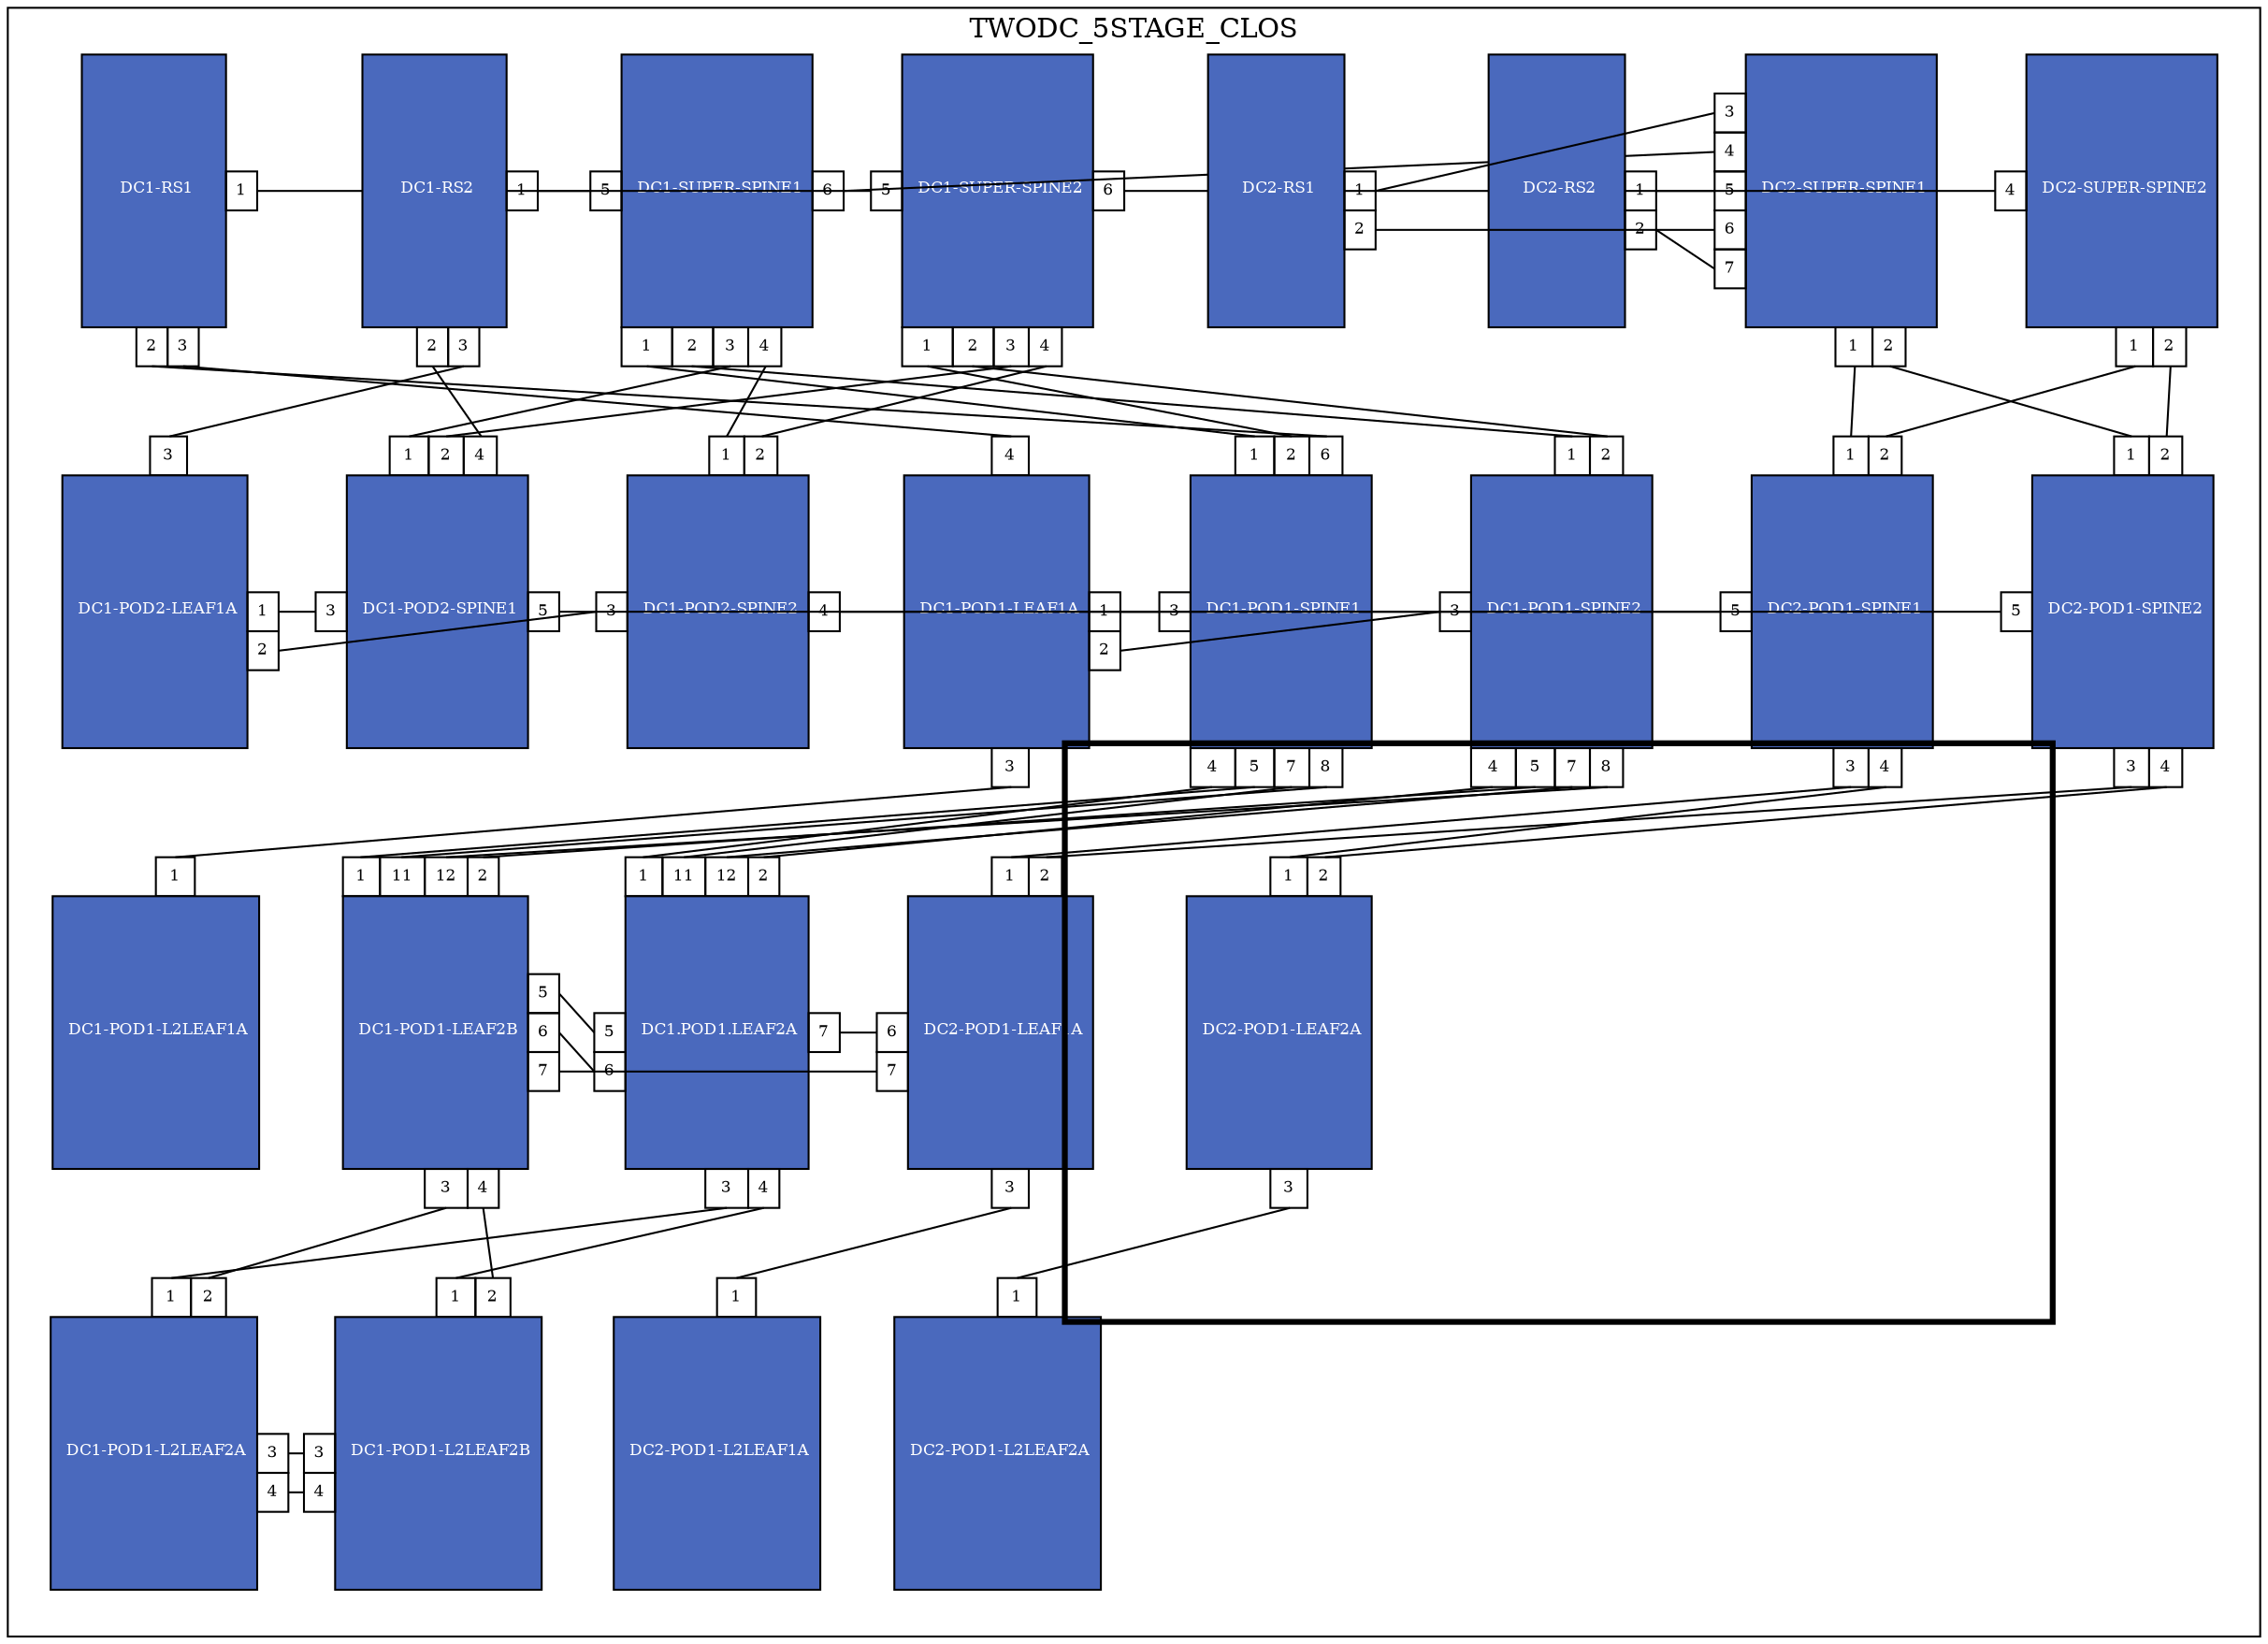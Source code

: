 graph parent {
	graph [splines=false]
	node [fontsize=" 8pt" shape=plaintext]
	edge [center=true concentrate=true fontname=arial fontsize=6 labelfloat=false minlen=2]
	layout=neato rank=same
	ranksep=0.7
	subgraph cluster_child_TWODC_5STAGE_CLOS {
		label=TWODC_5STAGE_CLOS
		labelloc=t
		ranksep=0.7
		subgraph cluster_child_DC1 {
			label=DC1
			labelloc=t
			{
				rank=same
				"DC1-RS1" [label=<<TABLE BORDER="0" CELLBORDER="1" CELLSPACING="0" CELLPADDING="4"> <TR> <TD HEIGHT="20" WIDTH="14" BORDER="0" ></TD> <TD HEIGHT="20" WIDTH="14" BORDER="0" ></TD> <TD HEIGHT="20" WIDTH="14" BORDER="0" ></TD> <TD HEIGHT="20" WIDTH="14" BORDER="0" ></TD> <TD HEIGHT="20" WIDTH="14" BORDER="0" ></TD> <TD HEIGHT="20" WIDTH="14" BORDER="0" ></TD> <TD HEIGHT="20" WIDTH="14" BORDER="0" ></TD> </TR> <TR><TD HEIGHT="20" WIDTH="14"  BORDER="0" ></TD><TD BGCOLOR="#4a69bd" COLSPAN="5" ROWSPAN="7"> <FONT COLOR="#ffffff">DC1-RS1</FONT></TD><TD HEIGHT="20" WIDTH="14"  BORDER="0" > </TD></TR> <TR><TD HEIGHT="20" WIDTH="14" BORDER="0" ></TD> <TD HEIGHT="20" WIDTH="14" BORDER="0" ></TD></TR> <TR><TD HEIGHT="20" WIDTH="14" BORDER="0" ></TD> <TD HEIGHT="20" WIDTH="14" BORDER="0" ></TD></TR> <TR><TD HEIGHT="20" WIDTH="14" BORDER="0" ></TD> <TD HEIGHT="20" WIDTH="14" PORT="1">1</TD></TR> <TR><TD HEIGHT="20" WIDTH="14" BORDER="0" ></TD> <TD HEIGHT="20" WIDTH="14" BORDER="0" ></TD></TR> <TR><TD HEIGHT="20" WIDTH="14" BORDER="0" ></TD> <TD HEIGHT="20" WIDTH="14" BORDER="0" ></TD></TR> <TR><TD HEIGHT="20" WIDTH="14"  BORDER="0"></TD><TD HEIGHT="20" WIDTH="14" BORDER="0"></TD></TR> <TR> <TD HEIGHT="20" WIDTH="14" BORDER="0" ></TD> <TD HEIGHT="20" WIDTH="14" BORDER="0" ></TD> <TD HEIGHT="20" WIDTH="14" BORDER="0" ></TD> <TD HEIGHT="20" WIDTH="14" PORT="2">2</TD> <TD HEIGHT="20" WIDTH="14" PORT="3">3</TD> <TD HEIGHT="20" WIDTH="14" BORDER="0" ></TD> <TD HEIGHT="20" WIDTH="14" BORDER="0" ></TD> </TR> </TABLE>> pos="-7,4.5!"]
				"DC1-RS2" [label=<<TABLE BORDER="0" CELLBORDER="1" CELLSPACING="0" CELLPADDING="4"> <TR> <TD HEIGHT="20" WIDTH="14" BORDER="0" ></TD> <TD HEIGHT="20" WIDTH="14" BORDER="0" ></TD> <TD HEIGHT="20" WIDTH="14" BORDER="0" ></TD> <TD HEIGHT="20" WIDTH="14" BORDER="0" ></TD> <TD HEIGHT="20" WIDTH="14" BORDER="0" ></TD> <TD HEIGHT="20" WIDTH="14" BORDER="0" ></TD> <TD HEIGHT="20" WIDTH="14" BORDER="0" ></TD> </TR> <TR><TD HEIGHT="20" WIDTH="14"  BORDER="0" ></TD><TD BGCOLOR="#4a69bd" COLSPAN="5" ROWSPAN="7"> <FONT COLOR="#ffffff">DC1-RS2</FONT></TD><TD HEIGHT="20" WIDTH="14"  BORDER="0" > </TD></TR> <TR><TD HEIGHT="20" WIDTH="14" BORDER="0" ></TD> <TD HEIGHT="20" WIDTH="14" BORDER="0" ></TD></TR> <TR><TD HEIGHT="20" WIDTH="14" BORDER="0" ></TD> <TD HEIGHT="20" WIDTH="14" BORDER="0" ></TD></TR> <TR><TD HEIGHT="20" WIDTH="14" BORDER="0" ></TD> <TD HEIGHT="20" WIDTH="14" PORT="1">1</TD></TR> <TR><TD HEIGHT="20" WIDTH="14" BORDER="0" ></TD> <TD HEIGHT="20" WIDTH="14" BORDER="0" ></TD></TR> <TR><TD HEIGHT="20" WIDTH="14" BORDER="0" ></TD> <TD HEIGHT="20" WIDTH="14" BORDER="0" ></TD></TR> <TR><TD HEIGHT="20" WIDTH="14"  BORDER="0"></TD><TD HEIGHT="20" WIDTH="14" BORDER="0"></TD></TR> <TR> <TD HEIGHT="20" WIDTH="14" BORDER="0" ></TD> <TD HEIGHT="20" WIDTH="14" BORDER="0" ></TD> <TD HEIGHT="20" WIDTH="14" BORDER="0" ></TD> <TD HEIGHT="20" WIDTH="14" PORT="2">2</TD> <TD HEIGHT="20" WIDTH="14" PORT="3">3</TD> <TD HEIGHT="20" WIDTH="14" BORDER="0" ></TD> <TD HEIGHT="20" WIDTH="14" BORDER="0" ></TD> </TR> </TABLE>> pos="-5,4.5!"]
				"DC1-SUPER-SPINE1" [label=<<TABLE BORDER="0" CELLBORDER="1" CELLSPACING="0" CELLPADDING="4"> <TR> <TD HEIGHT="20" WIDTH="14" BORDER="0" ></TD> <TD HEIGHT="20" WIDTH="14" BORDER="0" ></TD> <TD HEIGHT="20" WIDTH="14" BORDER="0" ></TD> <TD HEIGHT="20" WIDTH="14" BORDER="0" ></TD> <TD HEIGHT="20" WIDTH="14" BORDER="0" ></TD> <TD HEIGHT="20" WIDTH="14" BORDER="0" ></TD> <TD HEIGHT="20" WIDTH="14" BORDER="0" ></TD> </TR> <TR><TD HEIGHT="20" WIDTH="14"  BORDER="0" ></TD><TD BGCOLOR="#4a69bd" COLSPAN="5" ROWSPAN="7"> <FONT COLOR="#ffffff">DC1-SUPER-SPINE1</FONT></TD><TD HEIGHT="20" WIDTH="14"  BORDER="0" > </TD></TR> <TR><TD HEIGHT="20" WIDTH="14" BORDER="0" ></TD> <TD HEIGHT="20" WIDTH="14" BORDER="0" ></TD></TR> <TR><TD HEIGHT="20" WIDTH="14" BORDER="0" ></TD> <TD HEIGHT="20" WIDTH="14" BORDER="0" ></TD></TR> <TR><TD HEIGHT="20" WIDTH="14" PORT="5">5</TD> <TD HEIGHT="20" WIDTH="14" PORT="6">6</TD></TR> <TR><TD HEIGHT="20" WIDTH="14" BORDER="0" ></TD> <TD HEIGHT="20" WIDTH="14" BORDER="0" ></TD></TR> <TR><TD HEIGHT="20" WIDTH="14" BORDER="0" ></TD> <TD HEIGHT="20" WIDTH="14" BORDER="0" ></TD></TR> <TR><TD HEIGHT="20" WIDTH="14"  BORDER="0"></TD><TD HEIGHT="20" WIDTH="14" BORDER="0"></TD></TR> <TR> <TD HEIGHT="20" WIDTH="14" BORDER="0" ></TD> <TD HEIGHT="20" WIDTH="14" PORT="1">1</TD> <TD HEIGHT="20" WIDTH="14" PORT="2">2</TD> <TD HEIGHT="20" WIDTH="14" PORT="3">3</TD> <TD HEIGHT="20" WIDTH="14" PORT="4">4</TD> <TD HEIGHT="20" WIDTH="14" BORDER="0" ></TD> <TD HEIGHT="20" WIDTH="14" BORDER="0" ></TD> </TR> </TABLE>> pos="-3,4.5!"]
				"DC1-SUPER-SPINE2" [label=<<TABLE BORDER="0" CELLBORDER="1" CELLSPACING="0" CELLPADDING="4"> <TR> <TD HEIGHT="20" WIDTH="14" BORDER="0" ></TD> <TD HEIGHT="20" WIDTH="14" BORDER="0" ></TD> <TD HEIGHT="20" WIDTH="14" BORDER="0" ></TD> <TD HEIGHT="20" WIDTH="14" BORDER="0" ></TD> <TD HEIGHT="20" WIDTH="14" BORDER="0" ></TD> <TD HEIGHT="20" WIDTH="14" BORDER="0" ></TD> <TD HEIGHT="20" WIDTH="14" BORDER="0" ></TD> </TR> <TR><TD HEIGHT="20" WIDTH="14"  BORDER="0" ></TD><TD BGCOLOR="#4a69bd" COLSPAN="5" ROWSPAN="7"> <FONT COLOR="#ffffff">DC1-SUPER-SPINE2</FONT></TD><TD HEIGHT="20" WIDTH="14"  BORDER="0" > </TD></TR> <TR><TD HEIGHT="20" WIDTH="14" BORDER="0" ></TD> <TD HEIGHT="20" WIDTH="14" BORDER="0" ></TD></TR> <TR><TD HEIGHT="20" WIDTH="14" BORDER="0" ></TD> <TD HEIGHT="20" WIDTH="14" BORDER="0" ></TD></TR> <TR><TD HEIGHT="20" WIDTH="14" PORT="5">5</TD> <TD HEIGHT="20" WIDTH="14" PORT="6">6</TD></TR> <TR><TD HEIGHT="20" WIDTH="14" BORDER="0" ></TD> <TD HEIGHT="20" WIDTH="14" BORDER="0" ></TD></TR> <TR><TD HEIGHT="20" WIDTH="14" BORDER="0" ></TD> <TD HEIGHT="20" WIDTH="14" BORDER="0" ></TD></TR> <TR><TD HEIGHT="20" WIDTH="14"  BORDER="0"></TD><TD HEIGHT="20" WIDTH="14" BORDER="0"></TD></TR> <TR> <TD HEIGHT="20" WIDTH="14" BORDER="0" ></TD> <TD HEIGHT="20" WIDTH="14" PORT="1">1</TD> <TD HEIGHT="20" WIDTH="14" PORT="2">2</TD> <TD HEIGHT="20" WIDTH="14" PORT="3">3</TD> <TD HEIGHT="20" WIDTH="14" PORT="4">4</TD> <TD HEIGHT="20" WIDTH="14" BORDER="0" ></TD> <TD HEIGHT="20" WIDTH="14" BORDER="0" ></TD> </TR> </TABLE>> pos="-1,4.5!"]
			}
			ranksep=0.7
			subgraph cluster_child_DC1_POD2 {
				label=DC1_POD2
				labelloc=t
				{
					rank=same
					"DC1-POD2-LEAF1A" [label=<<TABLE BORDER="0" CELLBORDER="1" CELLSPACING="0" CELLPADDING="4"> <TR> <TD HEIGHT="20" WIDTH="14" BORDER="0" ></TD> <TD HEIGHT="20" WIDTH="14" BORDER="0" ></TD> <TD HEIGHT="20" WIDTH="14" BORDER="0" ></TD> <TD HEIGHT="20" WIDTH="14" PORT="3">3</TD> <TD HEIGHT="20" WIDTH="14" BORDER="0" ></TD> <TD HEIGHT="20" WIDTH="14" BORDER="0" ></TD> <TD HEIGHT="20" WIDTH="14" BORDER="0" ></TD> </TR> <TR><TD HEIGHT="20" WIDTH="14"  BORDER="0" ></TD><TD BGCOLOR="#4a69bd" COLSPAN="5" ROWSPAN="7"> <FONT COLOR="#ffffff">DC1-POD2-LEAF1A</FONT></TD><TD HEIGHT="20" WIDTH="14"  BORDER="0" > </TD></TR> <TR><TD HEIGHT="20" WIDTH="14" BORDER="0" ></TD> <TD HEIGHT="20" WIDTH="14" BORDER="0" ></TD></TR> <TR><TD HEIGHT="20" WIDTH="14" BORDER="0" ></TD> <TD HEIGHT="20" WIDTH="14" BORDER="0" ></TD></TR> <TR><TD HEIGHT="20" WIDTH="14" BORDER="0" ></TD> <TD HEIGHT="20" WIDTH="14" PORT="1">1</TD></TR> <TR><TD HEIGHT="20" WIDTH="14" BORDER="0" ></TD> <TD HEIGHT="20" WIDTH="14" PORT="2">2</TD></TR> <TR><TD HEIGHT="20" WIDTH="14" BORDER="0" ></TD> <TD HEIGHT="20" WIDTH="14" BORDER="0" ></TD></TR> <TR><TD HEIGHT="20" WIDTH="14"  BORDER="0"></TD><TD HEIGHT="20" WIDTH="14" BORDER="0"></TD></TR> <TR> <TD HEIGHT="20" WIDTH="14" BORDER="0" ></TD> <TD HEIGHT="20" WIDTH="14" BORDER="0" ></TD> <TD HEIGHT="20" WIDTH="14" BORDER="0" ></TD> <TD HEIGHT="20" WIDTH="14" BORDER="0" ></TD> <TD HEIGHT="20" WIDTH="14" BORDER="0" ></TD> <TD HEIGHT="20" WIDTH="14" BORDER="0" ></TD> <TD HEIGHT="20" WIDTH="14" BORDER="0" ></TD> </TR> </TABLE>> pos="-7,1.5!"]
					"DC1-POD2-SPINE1" [label=<<TABLE BORDER="0" CELLBORDER="1" CELLSPACING="0" CELLPADDING="4"> <TR> <TD HEIGHT="20" WIDTH="14" BORDER="0" ></TD> <TD HEIGHT="20" WIDTH="14" BORDER="0" ></TD> <TD HEIGHT="20" WIDTH="14" PORT="1">1</TD> <TD HEIGHT="20" WIDTH="14" PORT="2">2</TD> <TD HEIGHT="20" WIDTH="14" PORT="4">4</TD> <TD HEIGHT="20" WIDTH="14" BORDER="0" ></TD> <TD HEIGHT="20" WIDTH="14" BORDER="0" ></TD> </TR> <TR><TD HEIGHT="20" WIDTH="14"  BORDER="0" ></TD><TD BGCOLOR="#4a69bd" COLSPAN="5" ROWSPAN="7"> <FONT COLOR="#ffffff">DC1-POD2-SPINE1</FONT></TD><TD HEIGHT="20" WIDTH="14"  BORDER="0" > </TD></TR> <TR><TD HEIGHT="20" WIDTH="14" BORDER="0" ></TD> <TD HEIGHT="20" WIDTH="14" BORDER="0" ></TD></TR> <TR><TD HEIGHT="20" WIDTH="14" BORDER="0" ></TD> <TD HEIGHT="20" WIDTH="14" BORDER="0" ></TD></TR> <TR><TD HEIGHT="20" WIDTH="14" PORT="3">3</TD> <TD HEIGHT="20" WIDTH="14" PORT="5">5</TD></TR> <TR><TD HEIGHT="20" WIDTH="14" BORDER="0" ></TD> <TD HEIGHT="20" WIDTH="14" BORDER="0" ></TD></TR> <TR><TD HEIGHT="20" WIDTH="14" BORDER="0" ></TD> <TD HEIGHT="20" WIDTH="14" BORDER="0" ></TD></TR> <TR><TD HEIGHT="20" WIDTH="14"  BORDER="0"></TD><TD HEIGHT="20" WIDTH="14" BORDER="0"></TD></TR> <TR> <TD HEIGHT="20" WIDTH="14" BORDER="0" ></TD> <TD HEIGHT="20" WIDTH="14" BORDER="0" ></TD> <TD HEIGHT="20" WIDTH="14" BORDER="0" ></TD> <TD HEIGHT="20" WIDTH="14" BORDER="0" ></TD> <TD HEIGHT="20" WIDTH="14" BORDER="0" ></TD> <TD HEIGHT="20" WIDTH="14" BORDER="0" ></TD> <TD HEIGHT="20" WIDTH="14" BORDER="0" ></TD> </TR> </TABLE>> pos="-5,1.5!"]
					"DC1-POD2-SPINE2" [label=<<TABLE BORDER="0" CELLBORDER="1" CELLSPACING="0" CELLPADDING="4"> <TR> <TD HEIGHT="20" WIDTH="14" BORDER="0" ></TD> <TD HEIGHT="20" WIDTH="14" BORDER="0" ></TD> <TD HEIGHT="20" WIDTH="14" BORDER="0" ></TD> <TD HEIGHT="20" WIDTH="14" PORT="1">1</TD> <TD HEIGHT="20" WIDTH="14" PORT="2">2</TD> <TD HEIGHT="20" WIDTH="14" BORDER="0" ></TD> <TD HEIGHT="20" WIDTH="14" BORDER="0" ></TD> </TR> <TR><TD HEIGHT="20" WIDTH="14"  BORDER="0" ></TD><TD BGCOLOR="#4a69bd" COLSPAN="5" ROWSPAN="7"> <FONT COLOR="#ffffff">DC1-POD2-SPINE2</FONT></TD><TD HEIGHT="20" WIDTH="14"  BORDER="0" > </TD></TR> <TR><TD HEIGHT="20" WIDTH="14" BORDER="0" ></TD> <TD HEIGHT="20" WIDTH="14" BORDER="0" ></TD></TR> <TR><TD HEIGHT="20" WIDTH="14" BORDER="0" ></TD> <TD HEIGHT="20" WIDTH="14" BORDER="0" ></TD></TR> <TR><TD HEIGHT="20" WIDTH="14" PORT="3">3</TD> <TD HEIGHT="20" WIDTH="14" PORT="4">4</TD></TR> <TR><TD HEIGHT="20" WIDTH="14" BORDER="0" ></TD> <TD HEIGHT="20" WIDTH="14" BORDER="0" ></TD></TR> <TR><TD HEIGHT="20" WIDTH="14" BORDER="0" ></TD> <TD HEIGHT="20" WIDTH="14" BORDER="0" ></TD></TR> <TR><TD HEIGHT="20" WIDTH="14"  BORDER="0"></TD><TD HEIGHT="20" WIDTH="14" BORDER="0"></TD></TR> <TR> <TD HEIGHT="20" WIDTH="14" BORDER="0" ></TD> <TD HEIGHT="20" WIDTH="14" BORDER="0" ></TD> <TD HEIGHT="20" WIDTH="14" BORDER="0" ></TD> <TD HEIGHT="20" WIDTH="14" BORDER="0" ></TD> <TD HEIGHT="20" WIDTH="14" BORDER="0" ></TD> <TD HEIGHT="20" WIDTH="14" BORDER="0" ></TD> <TD HEIGHT="20" WIDTH="14" BORDER="0" ></TD> </TR> </TABLE>> pos="-3,1.5!"]
				}
			}
			ranksep=0.7
			subgraph cluster_child_DC1_POD1 {
				label=DC1_POD1
				labelloc=t
				{
					rank=same
					"DC1-POD1-LEAF1A" [label=<<TABLE BORDER="0" CELLBORDER="1" CELLSPACING="0" CELLPADDING="4"> <TR> <TD HEIGHT="20" WIDTH="14" BORDER="0" ></TD> <TD HEIGHT="20" WIDTH="14" BORDER="0" ></TD> <TD HEIGHT="20" WIDTH="14" BORDER="0" ></TD> <TD HEIGHT="20" WIDTH="14" PORT="4">4</TD> <TD HEIGHT="20" WIDTH="14" BORDER="0" ></TD> <TD HEIGHT="20" WIDTH="14" BORDER="0" ></TD> <TD HEIGHT="20" WIDTH="14" BORDER="0" ></TD> </TR> <TR><TD HEIGHT="20" WIDTH="14"  BORDER="0" ></TD><TD BGCOLOR="#4a69bd" COLSPAN="5" ROWSPAN="7"> <FONT COLOR="#ffffff">DC1-POD1-LEAF1A</FONT></TD><TD HEIGHT="20" WIDTH="14"  BORDER="0" > </TD></TR> <TR><TD HEIGHT="20" WIDTH="14" BORDER="0" ></TD> <TD HEIGHT="20" WIDTH="14" BORDER="0" ></TD></TR> <TR><TD HEIGHT="20" WIDTH="14" BORDER="0" ></TD> <TD HEIGHT="20" WIDTH="14" BORDER="0" ></TD></TR> <TR><TD HEIGHT="20" WIDTH="14" BORDER="0" ></TD> <TD HEIGHT="20" WIDTH="14" PORT="1">1</TD></TR> <TR><TD HEIGHT="20" WIDTH="14" BORDER="0" ></TD> <TD HEIGHT="20" WIDTH="14" PORT="2">2</TD></TR> <TR><TD HEIGHT="20" WIDTH="14" BORDER="0" ></TD> <TD HEIGHT="20" WIDTH="14" BORDER="0" ></TD></TR> <TR><TD HEIGHT="20" WIDTH="14"  BORDER="0"></TD><TD HEIGHT="20" WIDTH="14" BORDER="0"></TD></TR> <TR> <TD HEIGHT="20" WIDTH="14" BORDER="0" ></TD> <TD HEIGHT="20" WIDTH="14" BORDER="0" ></TD> <TD HEIGHT="20" WIDTH="14" BORDER="0" ></TD> <TD HEIGHT="20" WIDTH="14" PORT="3">3</TD> <TD HEIGHT="20" WIDTH="14" BORDER="0" ></TD> <TD HEIGHT="20" WIDTH="14" BORDER="0" ></TD> <TD HEIGHT="20" WIDTH="14" BORDER="0" ></TD> </TR> </TABLE>> pos="-1,1.5!"]
					"DC1-POD1-SPINE1" [label=<<TABLE BORDER="0" CELLBORDER="1" CELLSPACING="0" CELLPADDING="4"> <TR> <TD HEIGHT="20" WIDTH="14" BORDER="0" ></TD> <TD HEIGHT="20" WIDTH="14" BORDER="0" ></TD> <TD HEIGHT="20" WIDTH="14" PORT="1">1</TD> <TD HEIGHT="20" WIDTH="14" PORT="2">2</TD> <TD HEIGHT="20" WIDTH="14" PORT="6">6</TD> <TD HEIGHT="20" WIDTH="14" BORDER="0" ></TD> <TD HEIGHT="20" WIDTH="14" BORDER="0" ></TD> </TR> <TR><TD HEIGHT="20" WIDTH="14"  BORDER="0" ></TD><TD BGCOLOR="#4a69bd" COLSPAN="5" ROWSPAN="7"> <FONT COLOR="#ffffff">DC1-POD1-SPINE1</FONT></TD><TD HEIGHT="20" WIDTH="14"  BORDER="0" > </TD></TR> <TR><TD HEIGHT="20" WIDTH="14" BORDER="0" ></TD> <TD HEIGHT="20" WIDTH="14" BORDER="0" ></TD></TR> <TR><TD HEIGHT="20" WIDTH="14" BORDER="0" ></TD> <TD HEIGHT="20" WIDTH="14" BORDER="0" ></TD></TR> <TR><TD HEIGHT="20" WIDTH="14" PORT="3">3</TD> <TD HEIGHT="20" WIDTH="14" BORDER="0" ></TD></TR> <TR><TD HEIGHT="20" WIDTH="14" BORDER="0" ></TD> <TD HEIGHT="20" WIDTH="14" BORDER="0" ></TD></TR> <TR><TD HEIGHT="20" WIDTH="14" BORDER="0" ></TD> <TD HEIGHT="20" WIDTH="14" BORDER="0" ></TD></TR> <TR><TD HEIGHT="20" WIDTH="14"  BORDER="0"></TD><TD HEIGHT="20" WIDTH="14" BORDER="0"></TD></TR> <TR> <TD HEIGHT="20" WIDTH="14" BORDER="0" ></TD> <TD HEIGHT="20" WIDTH="14" PORT="4">4</TD> <TD HEIGHT="20" WIDTH="14" PORT="5">5</TD> <TD HEIGHT="20" WIDTH="14" PORT="7">7</TD> <TD HEIGHT="20" WIDTH="14" PORT="8">8</TD> <TD HEIGHT="20" WIDTH="14" BORDER="0" ></TD> <TD HEIGHT="20" WIDTH="14" BORDER="0" ></TD> </TR> </TABLE>> pos="1,1.5!"]
					"DC1-POD1-SPINE2" [label=<<TABLE BORDER="0" CELLBORDER="1" CELLSPACING="0" CELLPADDING="4"> <TR> <TD HEIGHT="20" WIDTH="14" BORDER="0" ></TD> <TD HEIGHT="20" WIDTH="14" BORDER="0" ></TD> <TD HEIGHT="20" WIDTH="14" BORDER="0" ></TD> <TD HEIGHT="20" WIDTH="14" PORT="1">1</TD> <TD HEIGHT="20" WIDTH="14" PORT="2">2</TD> <TD HEIGHT="20" WIDTH="14" BORDER="0" ></TD> <TD HEIGHT="20" WIDTH="14" BORDER="0" ></TD> </TR> <TR><TD HEIGHT="20" WIDTH="14"  BORDER="0" ></TD><TD BGCOLOR="#4a69bd" COLSPAN="5" ROWSPAN="7"> <FONT COLOR="#ffffff">DC1-POD1-SPINE2</FONT></TD><TD HEIGHT="20" WIDTH="14"  BORDER="0" > </TD></TR> <TR><TD HEIGHT="20" WIDTH="14" BORDER="0" ></TD> <TD HEIGHT="20" WIDTH="14" BORDER="0" ></TD></TR> <TR><TD HEIGHT="20" WIDTH="14" BORDER="0" ></TD> <TD HEIGHT="20" WIDTH="14" BORDER="0" ></TD></TR> <TR><TD HEIGHT="20" WIDTH="14" PORT="3">3</TD> <TD HEIGHT="20" WIDTH="14" BORDER="0" ></TD></TR> <TR><TD HEIGHT="20" WIDTH="14" BORDER="0" ></TD> <TD HEIGHT="20" WIDTH="14" BORDER="0" ></TD></TR> <TR><TD HEIGHT="20" WIDTH="14" BORDER="0" ></TD> <TD HEIGHT="20" WIDTH="14" BORDER="0" ></TD></TR> <TR><TD HEIGHT="20" WIDTH="14"  BORDER="0"></TD><TD HEIGHT="20" WIDTH="14" BORDER="0"></TD></TR> <TR> <TD HEIGHT="20" WIDTH="14" BORDER="0" ></TD> <TD HEIGHT="20" WIDTH="14" PORT="4">4</TD> <TD HEIGHT="20" WIDTH="14" PORT="5">5</TD> <TD HEIGHT="20" WIDTH="14" PORT="7">7</TD> <TD HEIGHT="20" WIDTH="14" PORT="8">8</TD> <TD HEIGHT="20" WIDTH="14" BORDER="0" ></TD> <TD HEIGHT="20" WIDTH="14" BORDER="0" ></TD> </TR> </TABLE>> pos="3,1.5!"]
				}
				{
					rank=same
					"DC1-POD1-L2LEAF1A" [label=<<TABLE BORDER="0" CELLBORDER="1" CELLSPACING="0" CELLPADDING="4"> <TR> <TD HEIGHT="20" WIDTH="14" BORDER="0" ></TD> <TD HEIGHT="20" WIDTH="14" BORDER="0" ></TD> <TD HEIGHT="20" WIDTH="14" BORDER="0" ></TD> <TD HEIGHT="20" WIDTH="14" PORT="1">1</TD> <TD HEIGHT="20" WIDTH="14" BORDER="0" ></TD> <TD HEIGHT="20" WIDTH="14" BORDER="0" ></TD> <TD HEIGHT="20" WIDTH="14" BORDER="0" ></TD> </TR> <TR><TD HEIGHT="20" WIDTH="14" BORDER="0" ></TD><TD BGCOLOR="#4a69bd" COLSPAN="5" ROWSPAN="7"> <FONT COLOR="#ffffff">DC1-POD1-L2LEAF1A</FONT></TD><TD HEIGHT="20" WIDTH="14"  BORDER="0" ></TD></TR> <TR><TD HEIGHT="20" WIDTH="14" BORDER="0" ></TD><TD HEIGHT="20" WIDTH="14" BORDER="0" ></TD> </TR> <TR><TD HEIGHT="20" WIDTH="14" BORDER="0" ></TD><TD HEIGHT="20" WIDTH="14" BORDER="0" ></TD> </TR> <TR><TD HEIGHT="20" WIDTH="14" BORDER="0" ></TD><TD HEIGHT="20" WIDTH="14" BORDER="0" ></TD> </TR> <TR><TD HEIGHT="20" WIDTH="14" BORDER="0" ></TD><TD HEIGHT="20" WIDTH="14" BORDER="0" ></TD> </TR> <TR><TD HEIGHT="20" WIDTH="14" BORDER="0" ></TD><TD HEIGHT="20" WIDTH="14" BORDER="0" ></TD> </TR> <TR><TD HEIGHT="20" WIDTH="14" BORDER="0" ></TD><TD HEIGHT="20" WIDTH="14" BORDER="0" ></TD> </TR> <TR> <TD HEIGHT="20" WIDTH="14" BORDER="0" ></TD> <TD HEIGHT="20" WIDTH="14" BORDER="0" ></TD> <TD HEIGHT="20" WIDTH="14" BORDER="0" ></TD> <TD HEIGHT="20" WIDTH="14" BORDER="0" ></TD> <TD HEIGHT="20" WIDTH="14" BORDER="0" ></TD> <TD HEIGHT="20" WIDTH="14" BORDER="0" ></TD> <TD HEIGHT="20" WIDTH="14" BORDER="0" ></TD> </TR> </TABLE>> pos="-7,-1.5!"]
					"DC1-POD1-LEAF2B" [label=<<TABLE BORDER="0" CELLBORDER="1" CELLSPACING="0" CELLPADDING="4"> <TR> <TD HEIGHT="20" WIDTH="14" BORDER="0" ></TD> <TD HEIGHT="20" WIDTH="14" PORT="1">1</TD> <TD HEIGHT="20" WIDTH="14" PORT="11">11</TD> <TD HEIGHT="20" WIDTH="14" PORT="12">12</TD> <TD HEIGHT="20" WIDTH="14" PORT="2">2</TD> <TD HEIGHT="20" WIDTH="14" BORDER="0" ></TD> <TD HEIGHT="20" WIDTH="14" BORDER="0" ></TD> </TR> <TR><TD HEIGHT="20" WIDTH="14"  BORDER="0" ></TD><TD BGCOLOR="#4a69bd" COLSPAN="5" ROWSPAN="7"> <FONT COLOR="#ffffff">DC1-POD1-LEAF2B</FONT></TD><TD HEIGHT="20" WIDTH="14"  BORDER="0" > </TD></TR> <TR><TD HEIGHT="20" WIDTH="14" BORDER="0" ></TD> <TD HEIGHT="20" WIDTH="14" BORDER="0" ></TD></TR> <TR><TD HEIGHT="20" WIDTH="14" BORDER="0" ></TD> <TD HEIGHT="20" WIDTH="14" PORT="5">5</TD></TR> <TR><TD HEIGHT="20" WIDTH="14" BORDER="0" ></TD> <TD HEIGHT="20" WIDTH="14" PORT="6">6</TD></TR> <TR><TD HEIGHT="20" WIDTH="14" BORDER="0" ></TD> <TD HEIGHT="20" WIDTH="14" PORT="7">7</TD></TR> <TR><TD HEIGHT="20" WIDTH="14" BORDER="0" ></TD> <TD HEIGHT="20" WIDTH="14" BORDER="0" ></TD></TR> <TR><TD HEIGHT="20" WIDTH="14"  BORDER="0"></TD><TD HEIGHT="20" WIDTH="14" BORDER="0"></TD></TR> <TR> <TD HEIGHT="20" WIDTH="14" BORDER="0" ></TD> <TD HEIGHT="20" WIDTH="14" BORDER="0" ></TD> <TD HEIGHT="20" WIDTH="14" BORDER="0" ></TD> <TD HEIGHT="20" WIDTH="14" PORT="3">3</TD> <TD HEIGHT="20" WIDTH="14" PORT="4">4</TD> <TD HEIGHT="20" WIDTH="14" BORDER="0" ></TD> <TD HEIGHT="20" WIDTH="14" BORDER="0" ></TD> </TR> </TABLE>> pos="-5,-1.5!"]
					"DC1.POD1.LEAF2A" [label=<<TABLE BORDER="0" CELLBORDER="1" CELLSPACING="0" CELLPADDING="4"> <TR> <TD HEIGHT="20" WIDTH="14" BORDER="0" ></TD> <TD HEIGHT="20" WIDTH="14" PORT="1">1</TD> <TD HEIGHT="20" WIDTH="14" PORT="11">11</TD> <TD HEIGHT="20" WIDTH="14" PORT="12">12</TD> <TD HEIGHT="20" WIDTH="14" PORT="2">2</TD> <TD HEIGHT="20" WIDTH="14" BORDER="0" ></TD> <TD HEIGHT="20" WIDTH="14" BORDER="0" ></TD> </TR> <TR><TD HEIGHT="20" WIDTH="14"  BORDER="0" ></TD><TD BGCOLOR="#4a69bd" COLSPAN="5" ROWSPAN="7"> <FONT COLOR="#ffffff">DC1.POD1.LEAF2A</FONT></TD><TD HEIGHT="20" WIDTH="14"  BORDER="0" > </TD></TR> <TR><TD HEIGHT="20" WIDTH="14" BORDER="0" ></TD> <TD HEIGHT="20" WIDTH="14" BORDER="0" ></TD></TR> <TR><TD HEIGHT="20" WIDTH="14" BORDER="0" ></TD> <TD HEIGHT="20" WIDTH="14" BORDER="0" ></TD></TR> <TR><TD HEIGHT="20" WIDTH="14" PORT="5">5</TD> <TD HEIGHT="20" WIDTH="14" PORT="7">7</TD></TR> <TR><TD HEIGHT="20" WIDTH="14" PORT="6">6</TD> <TD HEIGHT="20" WIDTH="14" BORDER="0" ></TD></TR> <TR><TD HEIGHT="20" WIDTH="14" BORDER="0" ></TD> <TD HEIGHT="20" WIDTH="14" BORDER="0" ></TD></TR> <TR><TD HEIGHT="20" WIDTH="14"  BORDER="0"></TD><TD HEIGHT="20" WIDTH="14" BORDER="0"></TD></TR> <TR> <TD HEIGHT="20" WIDTH="14" BORDER="0" ></TD> <TD HEIGHT="20" WIDTH="14" BORDER="0" ></TD> <TD HEIGHT="20" WIDTH="14" BORDER="0" ></TD> <TD HEIGHT="20" WIDTH="14" PORT="3">3</TD> <TD HEIGHT="20" WIDTH="14" PORT="4">4</TD> <TD HEIGHT="20" WIDTH="14" BORDER="0" ></TD> <TD HEIGHT="20" WIDTH="14" BORDER="0" ></TD> </TR> </TABLE>> pos="-3,-1.5!"]
				}
				{
					rank=same
					"DC1-POD1-L2LEAF2A" [label=<<TABLE BORDER="0" CELLBORDER="1" CELLSPACING="0" CELLPADDING="4"> <TR> <TD HEIGHT="20" WIDTH="14" BORDER="0" ></TD> <TD HEIGHT="20" WIDTH="14" BORDER="0" ></TD> <TD HEIGHT="20" WIDTH="14" BORDER="0" ></TD> <TD HEIGHT="20" WIDTH="14" PORT="1">1</TD> <TD HEIGHT="20" WIDTH="14" PORT="2">2</TD> <TD HEIGHT="20" WIDTH="14" BORDER="0" ></TD> <TD HEIGHT="20" WIDTH="14" BORDER="0" ></TD> </TR> <TR><TD HEIGHT="20" WIDTH="14"  BORDER="0" ></TD><TD BGCOLOR="#4a69bd" COLSPAN="5" ROWSPAN="7"> <FONT COLOR="#ffffff">DC1-POD1-L2LEAF2A</FONT></TD><TD HEIGHT="20" WIDTH="14"  BORDER="0" > </TD></TR> <TR><TD HEIGHT="20" WIDTH="14" BORDER="0" ></TD> <TD HEIGHT="20" WIDTH="14" BORDER="0" ></TD></TR> <TR><TD HEIGHT="20" WIDTH="14" BORDER="0" ></TD> <TD HEIGHT="20" WIDTH="14" BORDER="0" ></TD></TR> <TR><TD HEIGHT="20" WIDTH="14" BORDER="0" ></TD> <TD HEIGHT="20" WIDTH="14" PORT="3">3</TD></TR> <TR><TD HEIGHT="20" WIDTH="14" BORDER="0" ></TD> <TD HEIGHT="20" WIDTH="14" PORT="4">4</TD></TR> <TR><TD HEIGHT="20" WIDTH="14" BORDER="0" ></TD> <TD HEIGHT="20" WIDTH="14" BORDER="0" ></TD></TR> <TR><TD HEIGHT="20" WIDTH="14"  BORDER="0"></TD><TD HEIGHT="20" WIDTH="14" BORDER="0"></TD></TR> <TR> <TD HEIGHT="20" WIDTH="14" BORDER="0" ></TD> <TD HEIGHT="20" WIDTH="14" BORDER="0" ></TD> <TD HEIGHT="20" WIDTH="14" BORDER="0" ></TD> <TD HEIGHT="20" WIDTH="14" BORDER="0" ></TD> <TD HEIGHT="20" WIDTH="14" BORDER="0" ></TD> <TD HEIGHT="20" WIDTH="14" BORDER="0" ></TD> <TD HEIGHT="20" WIDTH="14" BORDER="0" ></TD> </TR> </TABLE>> pos="-7,-4.5!"]
					"DC1-POD1-L2LEAF2B" [label=<<TABLE BORDER="0" CELLBORDER="1" CELLSPACING="0" CELLPADDING="4"> <TR> <TD HEIGHT="20" WIDTH="14" BORDER="0" ></TD> <TD HEIGHT="20" WIDTH="14" BORDER="0" ></TD> <TD HEIGHT="20" WIDTH="14" BORDER="0" ></TD> <TD HEIGHT="20" WIDTH="14" PORT="1">1</TD> <TD HEIGHT="20" WIDTH="14" PORT="2">2</TD> <TD HEIGHT="20" WIDTH="14" BORDER="0" ></TD> <TD HEIGHT="20" WIDTH="14" BORDER="0" ></TD> </TR> <TR><TD HEIGHT="20" WIDTH="14"  BORDER="0" ></TD><TD BGCOLOR="#4a69bd" COLSPAN="5" ROWSPAN="7"> <FONT COLOR="#ffffff">DC1-POD1-L2LEAF2B</FONT></TD><TD HEIGHT="20" WIDTH="14"  BORDER="0" > </TD></TR> <TR><TD HEIGHT="20" WIDTH="14" BORDER="0" ></TD> <TD HEIGHT="20" WIDTH="14" BORDER="0" ></TD></TR> <TR><TD HEIGHT="20" WIDTH="14" BORDER="0" ></TD> <TD HEIGHT="20" WIDTH="14" BORDER="0" ></TD></TR> <TR><TD HEIGHT="20" WIDTH="14" PORT="3">3</TD> <TD HEIGHT="20" WIDTH="14" BORDER="0" ></TD></TR> <TR><TD HEIGHT="20" WIDTH="14" PORT="4">4</TD> <TD HEIGHT="20" WIDTH="14" BORDER="0" ></TD></TR> <TR><TD HEIGHT="20" WIDTH="14" BORDER="0" ></TD> <TD HEIGHT="20" WIDTH="14" BORDER="0" ></TD></TR> <TR><TD HEIGHT="20" WIDTH="14"  BORDER="0"></TD><TD HEIGHT="20" WIDTH="14" BORDER="0"></TD></TR> <TR> <TD HEIGHT="20" WIDTH="14" BORDER="0" ></TD> <TD HEIGHT="20" WIDTH="14" BORDER="0" ></TD> <TD HEIGHT="20" WIDTH="14" BORDER="0" ></TD> <TD HEIGHT="20" WIDTH="14" BORDER="0" ></TD> <TD HEIGHT="20" WIDTH="14" BORDER="0" ></TD> <TD HEIGHT="20" WIDTH="14" BORDER="0" ></TD> <TD HEIGHT="20" WIDTH="14" BORDER="0" ></TD> </TR> </TABLE>> pos="-5,-4.5!"]
				}
			}
		}
		ranksep=0.7
		subgraph cluster_child_DC2 {
			label=DC2
			labelloc=t
			{
				rank=same
				"DC2-RS1" [label=<<TABLE BORDER="0" CELLBORDER="1" CELLSPACING="0" CELLPADDING="4"> <TR> <TD HEIGHT="20" WIDTH="14" BORDER="0" ></TD> <TD HEIGHT="20" WIDTH="14" BORDER="0" ></TD> <TD HEIGHT="20" WIDTH="14" BORDER="0" ></TD> <TD HEIGHT="20" WIDTH="14" BORDER="0" ></TD> <TD HEIGHT="20" WIDTH="14" BORDER="0" ></TD> <TD HEIGHT="20" WIDTH="14" BORDER="0" ></TD> <TD HEIGHT="20" WIDTH="14" BORDER="0" ></TD> </TR> <TR><TD HEIGHT="20" WIDTH="14"  BORDER="0" ></TD><TD BGCOLOR="#4a69bd" COLSPAN="5" ROWSPAN="7"> <FONT COLOR="#ffffff">DC2-RS1</FONT></TD><TD HEIGHT="20" WIDTH="14"  BORDER="0" > </TD></TR> <TR><TD HEIGHT="20" WIDTH="14" BORDER="0" ></TD> <TD HEIGHT="20" WIDTH="14" BORDER="0" ></TD></TR> <TR><TD HEIGHT="20" WIDTH="14" BORDER="0" ></TD> <TD HEIGHT="20" WIDTH="14" BORDER="0" ></TD></TR> <TR><TD HEIGHT="20" WIDTH="14" BORDER="0" ></TD> <TD HEIGHT="20" WIDTH="14" PORT="1">1</TD></TR> <TR><TD HEIGHT="20" WIDTH="14" BORDER="0" ></TD> <TD HEIGHT="20" WIDTH="14" PORT="2">2</TD></TR> <TR><TD HEIGHT="20" WIDTH="14" BORDER="0" ></TD> <TD HEIGHT="20" WIDTH="14" BORDER="0" ></TD></TR> <TR><TD HEIGHT="20" WIDTH="14"  BORDER="0"></TD><TD HEIGHT="20" WIDTH="14" BORDER="0"></TD></TR> <TR> <TD HEIGHT="20" WIDTH="14" BORDER="0" ></TD> <TD HEIGHT="20" WIDTH="14" BORDER="0" ></TD> <TD HEIGHT="20" WIDTH="14" BORDER="0" ></TD> <TD HEIGHT="20" WIDTH="14" BORDER="0" ></TD> <TD HEIGHT="20" WIDTH="14" BORDER="0" ></TD> <TD HEIGHT="20" WIDTH="14" BORDER="0" ></TD> <TD HEIGHT="20" WIDTH="14" BORDER="0" ></TD> </TR> </TABLE>> pos="1,4.5!"]
				"DC2-RS2" [label=<<TABLE BORDER="0" CELLBORDER="1" CELLSPACING="0" CELLPADDING="4"> <TR> <TD HEIGHT="20" WIDTH="14" BORDER="0" ></TD> <TD HEIGHT="20" WIDTH="14" BORDER="0" ></TD> <TD HEIGHT="20" WIDTH="14" BORDER="0" ></TD> <TD HEIGHT="20" WIDTH="14" BORDER="0" ></TD> <TD HEIGHT="20" WIDTH="14" BORDER="0" ></TD> <TD HEIGHT="20" WIDTH="14" BORDER="0" ></TD> <TD HEIGHT="20" WIDTH="14" BORDER="0" ></TD> </TR> <TR><TD HEIGHT="20" WIDTH="14"  BORDER="0" ></TD><TD BGCOLOR="#4a69bd" COLSPAN="5" ROWSPAN="7"> <FONT COLOR="#ffffff">DC2-RS2</FONT></TD><TD HEIGHT="20" WIDTH="14"  BORDER="0" > </TD></TR> <TR><TD HEIGHT="20" WIDTH="14" BORDER="0" ></TD> <TD HEIGHT="20" WIDTH="14" BORDER="0" ></TD></TR> <TR><TD HEIGHT="20" WIDTH="14" BORDER="0" ></TD> <TD HEIGHT="20" WIDTH="14" BORDER="0" ></TD></TR> <TR><TD HEIGHT="20" WIDTH="14" BORDER="0" ></TD> <TD HEIGHT="20" WIDTH="14" PORT="1">1</TD></TR> <TR><TD HEIGHT="20" WIDTH="14" BORDER="0" ></TD> <TD HEIGHT="20" WIDTH="14" PORT="2">2</TD></TR> <TR><TD HEIGHT="20" WIDTH="14" BORDER="0" ></TD> <TD HEIGHT="20" WIDTH="14" BORDER="0" ></TD></TR> <TR><TD HEIGHT="20" WIDTH="14"  BORDER="0"></TD><TD HEIGHT="20" WIDTH="14" BORDER="0"></TD></TR> <TR> <TD HEIGHT="20" WIDTH="14" BORDER="0" ></TD> <TD HEIGHT="20" WIDTH="14" BORDER="0" ></TD> <TD HEIGHT="20" WIDTH="14" BORDER="0" ></TD> <TD HEIGHT="20" WIDTH="14" BORDER="0" ></TD> <TD HEIGHT="20" WIDTH="14" BORDER="0" ></TD> <TD HEIGHT="20" WIDTH="14" BORDER="0" ></TD> <TD HEIGHT="20" WIDTH="14" BORDER="0" ></TD> </TR> </TABLE>> pos="3,4.5!"]
				"DC2-SUPER-SPINE1" [label=<<TABLE BORDER="0" CELLBORDER="1" CELLSPACING="0" CELLPADDING="4"> <TR> <TD HEIGHT="20" WIDTH="14" BORDER="0" ></TD> <TD HEIGHT="20" WIDTH="14" BORDER="0" ></TD> <TD HEIGHT="20" WIDTH="14" BORDER="0" ></TD> <TD HEIGHT="20" WIDTH="14" BORDER="0" ></TD> <TD HEIGHT="20" WIDTH="14" BORDER="0" ></TD> <TD HEIGHT="20" WIDTH="14" BORDER="0" ></TD> <TD HEIGHT="20" WIDTH="14" BORDER="0" ></TD> </TR> <TR><TD HEIGHT="20" WIDTH="14"  BORDER="0" ></TD><TD BGCOLOR="#4a69bd" COLSPAN="5" ROWSPAN="7"> <FONT COLOR="#ffffff">DC2-SUPER-SPINE1</FONT></TD><TD HEIGHT="20" WIDTH="14"  BORDER="0" > </TD></TR> <TR><TD HEIGHT="20" WIDTH="14" PORT="3">3</TD> <TD HEIGHT="20" WIDTH="14" BORDER="0" ></TD></TR> <TR><TD HEIGHT="20" WIDTH="14" PORT="4">4</TD> <TD HEIGHT="20" WIDTH="14" BORDER="0" ></TD></TR> <TR><TD HEIGHT="20" WIDTH="14" PORT="5">5</TD> <TD HEIGHT="20" WIDTH="14" BORDER="0" ></TD></TR> <TR><TD HEIGHT="20" WIDTH="14" PORT="6">6</TD> <TD HEIGHT="20" WIDTH="14" BORDER="0" ></TD></TR> <TR><TD HEIGHT="20" WIDTH="14" PORT="7">7</TD> <TD HEIGHT="20" WIDTH="14" BORDER="0" ></TD></TR> <TR><TD HEIGHT="20" WIDTH="14"  BORDER="0"></TD><TD HEIGHT="20" WIDTH="14" BORDER="0"></TD></TR> <TR> <TD HEIGHT="20" WIDTH="14" BORDER="0" ></TD> <TD HEIGHT="20" WIDTH="14" BORDER="0" ></TD> <TD HEIGHT="20" WIDTH="14" BORDER="0" ></TD> <TD HEIGHT="20" WIDTH="14" PORT="1">1</TD> <TD HEIGHT="20" WIDTH="14" PORT="2">2</TD> <TD HEIGHT="20" WIDTH="14" BORDER="0" ></TD> <TD HEIGHT="20" WIDTH="14" BORDER="0" ></TD> </TR> </TABLE>> pos="5,4.5!"]
				"DC2-SUPER-SPINE2" [label=<<TABLE BORDER="0" CELLBORDER="1" CELLSPACING="0" CELLPADDING="4"> <TR> <TD HEIGHT="20" WIDTH="14" BORDER="0" ></TD> <TD HEIGHT="20" WIDTH="14" BORDER="0" ></TD> <TD HEIGHT="20" WIDTH="14" BORDER="0" ></TD> <TD HEIGHT="20" WIDTH="14" BORDER="0" ></TD> <TD HEIGHT="20" WIDTH="14" BORDER="0" ></TD> <TD HEIGHT="20" WIDTH="14" BORDER="0" ></TD> <TD HEIGHT="20" WIDTH="14" BORDER="0" ></TD> </TR> <TR><TD HEIGHT="20" WIDTH="14"  BORDER="0" ></TD><TD BGCOLOR="#4a69bd" COLSPAN="5" ROWSPAN="7"> <FONT COLOR="#ffffff">DC2-SUPER-SPINE2</FONT></TD><TD HEIGHT="20" WIDTH="14"  BORDER="0" > </TD></TR> <TR><TD HEIGHT="20" WIDTH="14" BORDER="0" ></TD> <TD HEIGHT="20" WIDTH="14" BORDER="0" ></TD></TR> <TR><TD HEIGHT="20" WIDTH="14" BORDER="0" ></TD> <TD HEIGHT="20" WIDTH="14" BORDER="0" ></TD></TR> <TR><TD HEIGHT="20" WIDTH="14" PORT="4">4</TD> <TD HEIGHT="20" WIDTH="14" BORDER="0" ></TD></TR> <TR><TD HEIGHT="20" WIDTH="14" BORDER="0" ></TD> <TD HEIGHT="20" WIDTH="14" BORDER="0" ></TD></TR> <TR><TD HEIGHT="20" WIDTH="14" BORDER="0" ></TD> <TD HEIGHT="20" WIDTH="14" BORDER="0" ></TD></TR> <TR><TD HEIGHT="20" WIDTH="14"  BORDER="0"></TD><TD HEIGHT="20" WIDTH="14" BORDER="0"></TD></TR> <TR> <TD HEIGHT="20" WIDTH="14" BORDER="0" ></TD> <TD HEIGHT="20" WIDTH="14" BORDER="0" ></TD> <TD HEIGHT="20" WIDTH="14" BORDER="0" ></TD> <TD HEIGHT="20" WIDTH="14" PORT="1">1</TD> <TD HEIGHT="20" WIDTH="14" PORT="2">2</TD> <TD HEIGHT="20" WIDTH="14" BORDER="0" ></TD> <TD HEIGHT="20" WIDTH="14" BORDER="0" ></TD> </TR> </TABLE>> pos="7,4.5!"]
			}
			ranksep=0.7
			subgraph cluster_child_DC2_POD1 {
				label=DC2_POD1
				labelloc=t
				{
					rank=same
					"DC2-POD1-SPINE1" [label=<<TABLE BORDER="0" CELLBORDER="1" CELLSPACING="0" CELLPADDING="4"> <TR> <TD HEIGHT="20" WIDTH="14" BORDER="0" ></TD> <TD HEIGHT="20" WIDTH="14" BORDER="0" ></TD> <TD HEIGHT="20" WIDTH="14" BORDER="0" ></TD> <TD HEIGHT="20" WIDTH="14" PORT="1">1</TD> <TD HEIGHT="20" WIDTH="14" PORT="2">2</TD> <TD HEIGHT="20" WIDTH="14" BORDER="0" ></TD> <TD HEIGHT="20" WIDTH="14" BORDER="0" ></TD> </TR> <TR><TD HEIGHT="20" WIDTH="14"  BORDER="0" ></TD><TD BGCOLOR="#4a69bd" COLSPAN="5" ROWSPAN="7"> <FONT COLOR="#ffffff">DC2-POD1-SPINE1</FONT></TD><TD HEIGHT="20" WIDTH="14"  BORDER="0" > </TD></TR> <TR><TD HEIGHT="20" WIDTH="14" BORDER="0" ></TD> <TD HEIGHT="20" WIDTH="14" BORDER="0" ></TD></TR> <TR><TD HEIGHT="20" WIDTH="14" BORDER="0" ></TD> <TD HEIGHT="20" WIDTH="14" BORDER="0" ></TD></TR> <TR><TD HEIGHT="20" WIDTH="14" PORT="5">5</TD> <TD HEIGHT="20" WIDTH="14" BORDER="0" ></TD></TR> <TR><TD HEIGHT="20" WIDTH="14" BORDER="0" ></TD> <TD HEIGHT="20" WIDTH="14" BORDER="0" ></TD></TR> <TR><TD HEIGHT="20" WIDTH="14" BORDER="0" ></TD> <TD HEIGHT="20" WIDTH="14" BORDER="0" ></TD></TR> <TR><TD HEIGHT="20" WIDTH="14"  BORDER="0"></TD><TD HEIGHT="20" WIDTH="14" BORDER="0"></TD></TR> <TR> <TD HEIGHT="20" WIDTH="14" BORDER="0" ></TD> <TD HEIGHT="20" WIDTH="14" BORDER="0" ></TD> <TD HEIGHT="20" WIDTH="14" BORDER="0" ></TD> <TD HEIGHT="20" WIDTH="14" PORT="3">3</TD> <TD HEIGHT="20" WIDTH="14" PORT="4">4</TD> <TD HEIGHT="20" WIDTH="14" BORDER="0" ></TD> <TD HEIGHT="20" WIDTH="14" BORDER="0" ></TD> </TR> </TABLE>> pos="5,1.5!"]
					"DC2-POD1-SPINE2" [label=<<TABLE BORDER="0" CELLBORDER="1" CELLSPACING="0" CELLPADDING="4"> <TR> <TD HEIGHT="20" WIDTH="14" BORDER="0" ></TD> <TD HEIGHT="20" WIDTH="14" BORDER="0" ></TD> <TD HEIGHT="20" WIDTH="14" BORDER="0" ></TD> <TD HEIGHT="20" WIDTH="14" PORT="1">1</TD> <TD HEIGHT="20" WIDTH="14" PORT="2">2</TD> <TD HEIGHT="20" WIDTH="14" BORDER="0" ></TD> <TD HEIGHT="20" WIDTH="14" BORDER="0" ></TD> </TR> <TR><TD HEIGHT="20" WIDTH="14"  BORDER="0" ></TD><TD BGCOLOR="#4a69bd" COLSPAN="5" ROWSPAN="7"> <FONT COLOR="#ffffff">DC2-POD1-SPINE2</FONT></TD><TD HEIGHT="20" WIDTH="14"  BORDER="0" > </TD></TR> <TR><TD HEIGHT="20" WIDTH="14" BORDER="0" ></TD> <TD HEIGHT="20" WIDTH="14" BORDER="0" ></TD></TR> <TR><TD HEIGHT="20" WIDTH="14" BORDER="0" ></TD> <TD HEIGHT="20" WIDTH="14" BORDER="0" ></TD></TR> <TR><TD HEIGHT="20" WIDTH="14" PORT="5">5</TD> <TD HEIGHT="20" WIDTH="14" BORDER="0" ></TD></TR> <TR><TD HEIGHT="20" WIDTH="14" BORDER="0" ></TD> <TD HEIGHT="20" WIDTH="14" BORDER="0" ></TD></TR> <TR><TD HEIGHT="20" WIDTH="14" BORDER="0" ></TD> <TD HEIGHT="20" WIDTH="14" BORDER="0" ></TD></TR> <TR><TD HEIGHT="20" WIDTH="14"  BORDER="0"></TD><TD HEIGHT="20" WIDTH="14" BORDER="0"></TD></TR> <TR> <TD HEIGHT="20" WIDTH="14" BORDER="0" ></TD> <TD HEIGHT="20" WIDTH="14" BORDER="0" ></TD> <TD HEIGHT="20" WIDTH="14" BORDER="0" ></TD> <TD HEIGHT="20" WIDTH="14" PORT="3">3</TD> <TD HEIGHT="20" WIDTH="14" PORT="4">4</TD> <TD HEIGHT="20" WIDTH="14" BORDER="0" ></TD> <TD HEIGHT="20" WIDTH="14" BORDER="0" ></TD> </TR> </TABLE>> pos="7,1.5!"]
				}
				{
					rank=same
					"DC2-POD1-LEAF1A" [label=<<TABLE BORDER="0" CELLBORDER="1" CELLSPACING="0" CELLPADDING="4"> <TR> <TD HEIGHT="20" WIDTH="14" BORDER="0" ></TD> <TD HEIGHT="20" WIDTH="14" BORDER="0" ></TD> <TD HEIGHT="20" WIDTH="14" BORDER="0" ></TD> <TD HEIGHT="20" WIDTH="14" PORT="1">1</TD> <TD HEIGHT="20" WIDTH="14" PORT="2">2</TD> <TD HEIGHT="20" WIDTH="14" BORDER="0" ></TD> <TD HEIGHT="20" WIDTH="14" BORDER="0" ></TD> </TR> <TR><TD HEIGHT="20" WIDTH="14"  BORDER="0" ></TD><TD BGCOLOR="#4a69bd" COLSPAN="5" ROWSPAN="7"> <FONT COLOR="#ffffff">DC2-POD1-LEAF1A</FONT></TD><TD HEIGHT="20" WIDTH="14"  BORDER="0" > </TD></TR> <TR><TD HEIGHT="20" WIDTH="14" BORDER="0" ></TD> <TD HEIGHT="20" WIDTH="14" BORDER="0" ></TD></TR> <TR><TD HEIGHT="20" WIDTH="14" BORDER="0" ></TD> <TD HEIGHT="20" WIDTH="14" BORDER="0" ></TD></TR> <TR><TD HEIGHT="20" WIDTH="14" PORT="6">6</TD> <TD HEIGHT="20" WIDTH="14" BORDER="0" ></TD></TR> <TR><TD HEIGHT="20" WIDTH="14" PORT="7">7</TD> <TD HEIGHT="20" WIDTH="14" BORDER="0" ></TD></TR> <TR><TD HEIGHT="20" WIDTH="14" BORDER="0" ></TD> <TD HEIGHT="20" WIDTH="14" BORDER="0" ></TD></TR> <TR><TD HEIGHT="20" WIDTH="14"  BORDER="0"></TD><TD HEIGHT="20" WIDTH="14" BORDER="0"></TD></TR> <TR> <TD HEIGHT="20" WIDTH="14" BORDER="0" ></TD> <TD HEIGHT="20" WIDTH="14" BORDER="0" ></TD> <TD HEIGHT="20" WIDTH="14" BORDER="0" ></TD> <TD HEIGHT="20" WIDTH="14" PORT="3">3</TD> <TD HEIGHT="20" WIDTH="14" BORDER="0" ></TD> <TD HEIGHT="20" WIDTH="14" BORDER="0" ></TD> <TD HEIGHT="20" WIDTH="14" BORDER="0" ></TD> </TR> </TABLE>> pos="-1,-1.5!"]
					"DC2-POD1-LEAF2A" [label=<<TABLE BORDER="0" CELLBORDER="1" CELLSPACING="0" CELLPADDING="4"> <TR> <TD HEIGHT="20" WIDTH="14" BORDER="0" ></TD> <TD HEIGHT="20" WIDTH="14" BORDER="0" ></TD> <TD HEIGHT="20" WIDTH="14" BORDER="0" ></TD> <TD HEIGHT="20" WIDTH="14" PORT="1">1</TD> <TD HEIGHT="20" WIDTH="14" PORT="2">2</TD> <TD HEIGHT="20" WIDTH="14" BORDER="0" ></TD> <TD HEIGHT="20" WIDTH="14" BORDER="0" ></TD> </TR> <TR><TD HEIGHT="20" WIDTH="14" BORDER="0" ></TD><TD BGCOLOR="#4a69bd" COLSPAN="5" ROWSPAN="7"> <FONT COLOR="#ffffff">DC2-POD1-LEAF2A</FONT></TD><TD HEIGHT="20" WIDTH="14"  BORDER="0" ></TD></TR> <TR><TD HEIGHT="20" WIDTH="14" BORDER="0" ></TD><TD HEIGHT="20" WIDTH="14" BORDER="0" ></TD> </TR> <TR><TD HEIGHT="20" WIDTH="14" BORDER="0" ></TD><TD HEIGHT="20" WIDTH="14" BORDER="0" ></TD> </TR> <TR><TD HEIGHT="20" WIDTH="14" BORDER="0" ></TD><TD HEIGHT="20" WIDTH="14" BORDER="0" ></TD> </TR> <TR><TD HEIGHT="20" WIDTH="14" BORDER="0" ></TD><TD HEIGHT="20" WIDTH="14" BORDER="0" ></TD> </TR> <TR><TD HEIGHT="20" WIDTH="14" BORDER="0" ></TD><TD HEIGHT="20" WIDTH="14" BORDER="0" ></TD> </TR> <TR><TD HEIGHT="20" WIDTH="14" BORDER="0" ></TD><TD HEIGHT="20" WIDTH="14" BORDER="0" ></TD> </TR> <TR> <TD HEIGHT="20" WIDTH="14" BORDER="0" ></TD> <TD HEIGHT="20" WIDTH="14" BORDER="0" ></TD> <TD HEIGHT="20" WIDTH="14" BORDER="0" ></TD> <TD HEIGHT="20" WIDTH="14" PORT="3">3</TD> <TD HEIGHT="20" WIDTH="14" BORDER="0" ></TD> <TD HEIGHT="20" WIDTH="14" BORDER="0" ></TD> <TD HEIGHT="20" WIDTH="14" BORDER="0" ></TD> </TR> </TABLE>> pos="1,-1.5!"]
				}
				{
					rank=same
					"DC2-POD1-L2LEAF1A" [label=<<TABLE BORDER="0" CELLBORDER="1" CELLSPACING="0" CELLPADDING="4"> <TR> <TD HEIGHT="20" WIDTH="14" BORDER="0" ></TD> <TD HEIGHT="20" WIDTH="14" BORDER="0" ></TD> <TD HEIGHT="20" WIDTH="14" BORDER="0" ></TD> <TD HEIGHT="20" WIDTH="14" PORT="1">1</TD> <TD HEIGHT="20" WIDTH="14" BORDER="0" ></TD> <TD HEIGHT="20" WIDTH="14" BORDER="0" ></TD> <TD HEIGHT="20" WIDTH="14" BORDER="0" ></TD> </TR> <TR><TD HEIGHT="20" WIDTH="14" BORDER="0" ></TD><TD BGCOLOR="#4a69bd" COLSPAN="5" ROWSPAN="7"> <FONT COLOR="#ffffff">DC2-POD1-L2LEAF1A</FONT></TD><TD HEIGHT="20" WIDTH="14"  BORDER="0" ></TD></TR> <TR><TD HEIGHT="20" WIDTH="14" BORDER="0" ></TD><TD HEIGHT="20" WIDTH="14" BORDER="0" ></TD> </TR> <TR><TD HEIGHT="20" WIDTH="14" BORDER="0" ></TD><TD HEIGHT="20" WIDTH="14" BORDER="0" ></TD> </TR> <TR><TD HEIGHT="20" WIDTH="14" BORDER="0" ></TD><TD HEIGHT="20" WIDTH="14" BORDER="0" ></TD> </TR> <TR><TD HEIGHT="20" WIDTH="14" BORDER="0" ></TD><TD HEIGHT="20" WIDTH="14" BORDER="0" ></TD> </TR> <TR><TD HEIGHT="20" WIDTH="14" BORDER="0" ></TD><TD HEIGHT="20" WIDTH="14" BORDER="0" ></TD> </TR> <TR><TD HEIGHT="20" WIDTH="14" BORDER="0" ></TD><TD HEIGHT="20" WIDTH="14" BORDER="0" ></TD> </TR> <TR> <TD HEIGHT="20" WIDTH="14" BORDER="0" ></TD> <TD HEIGHT="20" WIDTH="14" BORDER="0" ></TD> <TD HEIGHT="20" WIDTH="14" BORDER="0" ></TD> <TD HEIGHT="20" WIDTH="14" BORDER="0" ></TD> <TD HEIGHT="20" WIDTH="14" BORDER="0" ></TD> <TD HEIGHT="20" WIDTH="14" BORDER="0" ></TD> <TD HEIGHT="20" WIDTH="14" BORDER="0" ></TD> </TR> </TABLE>> pos="-3,-4.5!"]
					"DC2-POD1-L2LEAF2A" [label=<<TABLE BORDER="0" CELLBORDER="1" CELLSPACING="0" CELLPADDING="4"> <TR> <TD HEIGHT="20" WIDTH="14" BORDER="0" ></TD> <TD HEIGHT="20" WIDTH="14" BORDER="0" ></TD> <TD HEIGHT="20" WIDTH="14" BORDER="0" ></TD> <TD HEIGHT="20" WIDTH="14" PORT="1">1</TD> <TD HEIGHT="20" WIDTH="14" BORDER="0" ></TD> <TD HEIGHT="20" WIDTH="14" BORDER="0" ></TD> <TD HEIGHT="20" WIDTH="14" BORDER="0" ></TD> </TR> <TR><TD HEIGHT="20" WIDTH="14" BORDER="0" ></TD><TD BGCOLOR="#4a69bd" COLSPAN="5" ROWSPAN="7"> <FONT COLOR="#ffffff">DC2-POD1-L2LEAF2A</FONT></TD><TD HEIGHT="20" WIDTH="14"  BORDER="0" ></TD></TR> <TR><TD HEIGHT="20" WIDTH="14" BORDER="0" ></TD><TD HEIGHT="20" WIDTH="14" BORDER="0" ></TD> </TR> <TR><TD HEIGHT="20" WIDTH="14" BORDER="0" ></TD><TD HEIGHT="20" WIDTH="14" BORDER="0" ></TD> </TR> <TR><TD HEIGHT="20" WIDTH="14" BORDER="0" ></TD><TD HEIGHT="20" WIDTH="14" BORDER="0" ></TD> </TR> <TR><TD HEIGHT="20" WIDTH="14" BORDER="0" ></TD><TD HEIGHT="20" WIDTH="14" BORDER="0" ></TD> </TR> <TR><TD HEIGHT="20" WIDTH="14" BORDER="0" ></TD><TD HEIGHT="20" WIDTH="14" BORDER="0" ></TD> </TR> <TR><TD HEIGHT="20" WIDTH="14" BORDER="0" ></TD><TD HEIGHT="20" WIDTH="14" BORDER="0" ></TD> </TR> <TR> <TD HEIGHT="20" WIDTH="14" BORDER="0" ></TD> <TD HEIGHT="20" WIDTH="14" BORDER="0" ></TD> <TD HEIGHT="20" WIDTH="14" BORDER="0" ></TD> <TD HEIGHT="20" WIDTH="14" BORDER="0" ></TD> <TD HEIGHT="20" WIDTH="14" BORDER="0" ></TD> <TD HEIGHT="20" WIDTH="14" BORDER="0" ></TD> <TD HEIGHT="20" WIDTH="14" BORDER="0" ></TD> </TR> </TABLE>> pos="-1,-4.5!"]
				}
			}
		}
	}
	boundary1 [label=<<TABLE BORDER="3" CELLBORDER="0">  <TR><TD  HEIGHT="290" WIDTH="500"  > <FONT COLOR="#ffffff">boundary1</FONT></TD></TR></TABLE>> pos="3,-1.5!"]
	"DC1-RS2":1 -- "DC1-SUPER-SPINE2":5
	"DC1-RS2":2 -- "DC1-POD2-SPINE1":4
	"DC1-RS2":3 -- "DC1-POD2-LEAF1A":3
	"DC1-RS1":1 -- "DC1-SUPER-SPINE1":5
	"DC1-RS1":2 -- "DC1-POD1-SPINE1":6
	"DC1-RS1":3 -- "DC1-POD1-LEAF1A":4
	"DC1-SUPER-SPINE1":1 -- "DC1-POD1-SPINE1":1
	"DC1-SUPER-SPINE1":2 -- "DC1-POD1-SPINE2":1
	"DC1-SUPER-SPINE1":3 -- "DC1-POD2-SPINE1":1
	"DC1-SUPER-SPINE1":4 -- "DC1-POD2-SPINE2":1
	"DC1-SUPER-SPINE1":6 -- "DC2-SUPER-SPINE1":4 [constraint=false minlen=0]
	"DC1-SUPER-SPINE2":1 -- "DC1-POD1-SPINE1":2
	"DC1-SUPER-SPINE2":2 -- "DC1-POD1-SPINE2":2
	"DC1-SUPER-SPINE2":3 -- "DC1-POD2-SPINE1":2
	"DC1-SUPER-SPINE2":4 -- "DC1-POD2-SPINE2":2
	"DC1-SUPER-SPINE2":6 -- "DC2-SUPER-SPINE2":4 [constraint=false minlen=0]
	"DC1-POD2-SPINE1":3 -- "DC1-POD2-LEAF1A":1
	"DC1-POD2-SPINE1":5 -- "DC2-POD1-SPINE1":5 [constraint=false minlen=0]
	"DC1-POD2-SPINE2":3 -- "DC1-POD2-LEAF1A":2
	"DC1-POD2-SPINE2":4 -- "DC2-POD1-SPINE2":5 [constraint=false minlen=0]
	"DC1-POD1-LEAF2B":5 -- "DC1.POD1.LEAF2A":5
	"DC1-POD1-LEAF2B":6 -- "DC1.POD1.LEAF2A":6
	"DC1-POD1-LEAF2B":1 -- "DC1-POD1-SPINE1":5
	"DC1-POD1-LEAF2B":2 -- "DC1-POD1-SPINE2":5
	"DC1-POD1-LEAF2B":3 -- "DC1-POD1-L2LEAF2A":2
	"DC1-POD1-LEAF2B":4 -- "DC1-POD1-L2LEAF2B":2
	"DC1-POD1-LEAF2B":11 -- "DC1-POD1-SPINE1":8
	"DC1-POD1-LEAF2B":12 -- "DC1-POD1-SPINE2":8
	"DC1-POD1-LEAF2B":7 -- "DC2-POD1-LEAF1A":7 [constraint=false minlen=0]
	"DC1-POD1-L2LEAF2B":3 -- "DC1-POD1-L2LEAF2A":3
	"DC1-POD1-L2LEAF2B":4 -- "DC1-POD1-L2LEAF2A":4
	"DC1-POD1-L2LEAF2B":1 -- "DC1.POD1.LEAF2A":4
	"DC1-POD1-L2LEAF2A":1 -- "DC1.POD1.LEAF2A":3
	"DC1-POD1-L2LEAF1A":1 -- "DC1-POD1-LEAF1A":3
	"DC1-POD1-LEAF1A":1 -- "DC1-POD1-SPINE1":3
	"DC1-POD1-LEAF1A":2 -- "DC1-POD1-SPINE2":3
	"DC1.POD1.LEAF2A":1 -- "DC1-POD1-SPINE1":4
	"DC1.POD1.LEAF2A":2 -- "DC1-POD1-SPINE2":4
	"DC1.POD1.LEAF2A":11 -- "DC1-POD1-SPINE1":7
	"DC1.POD1.LEAF2A":12 -- "DC1-POD1-SPINE2":7
	"DC1.POD1.LEAF2A":7 -- "DC2-POD1-LEAF1A":6 [constraint=false minlen=0]
	"DC2-SUPER-SPINE2":1 -- "DC2-POD1-SPINE1":2
	"DC2-SUPER-SPINE2":2 -- "DC2-POD1-SPINE2":2
	"DC2-SUPER-SPINE1":1 -- "DC2-POD1-SPINE1":1
	"DC2-SUPER-SPINE1":2 -- "DC2-POD1-SPINE2":1
	"DC2-SUPER-SPINE1":3 -- "DC2-RS1":1
	"DC2-SUPER-SPINE1":5 -- "DC2-RS2":1
	"DC2-SUPER-SPINE1":6 -- "DC2-RS1":2
	"DC2-SUPER-SPINE1":7 -- "DC2-RS2":2
	"DC2-POD1-LEAF1A":1 -- "DC2-POD1-SPINE1":3
	"DC2-POD1-LEAF1A":2 -- "DC2-POD1-SPINE2":3
	"DC2-POD1-LEAF1A":3 -- "DC2-POD1-L2LEAF1A":1
	"DC2-POD1-L2LEAF2A":1 -- "DC2-POD1-LEAF2A":3
	"DC2-POD1-SPINE1":4 -- "DC2-POD1-LEAF2A":1
	"DC2-POD1-SPINE2":4 -- "DC2-POD1-LEAF2A":2
}
